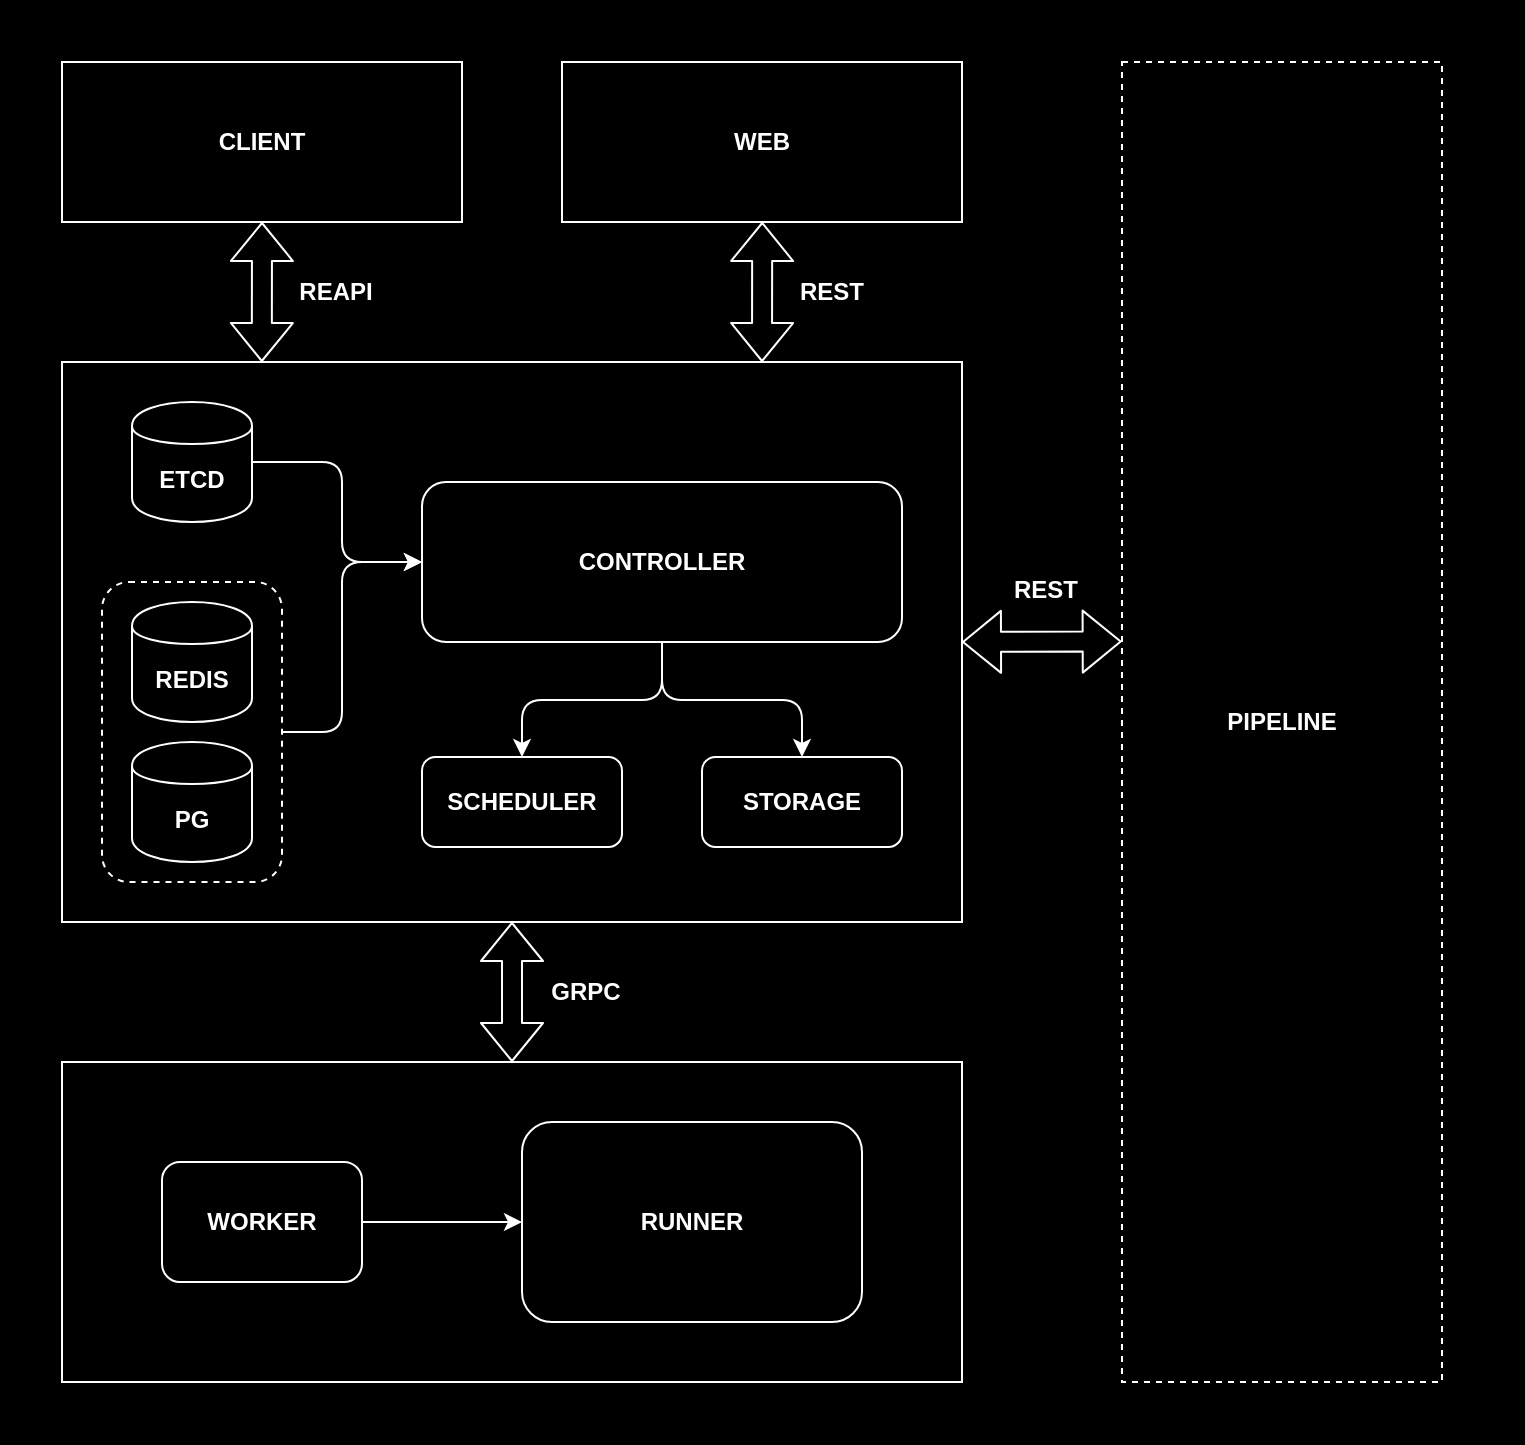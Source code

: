 <mxfile>
    <diagram id="6hGFLwfOUW9BJ-s0fimq" name="Page-1">
        <mxGraphModel dx="1374" dy="800" grid="1" gridSize="10" guides="1" tooltips="1" connect="1" arrows="1" fold="1" page="1" pageScale="1" pageWidth="827" pageHeight="1169" background="#000000" math="0" shadow="0">
            <root>
                <mxCell id="0"/>
                <mxCell id="1" parent="0"/>
                <mxCell id="63" value="" style="rounded=0;whiteSpace=wrap;html=1;fillColor=#000000;" parent="1" vertex="1">
                    <mxGeometry x="90" y="20" width="760" height="720" as="geometry"/>
                </mxCell>
                <mxCell id="27" value="" style="rounded=0;whiteSpace=wrap;html=1;strokeColor=#FFFFFF;fillColor=#000000;" parent="1" vertex="1">
                    <mxGeometry x="120" y="200" width="450" height="280" as="geometry"/>
                </mxCell>
                <mxCell id="22" value="" style="rounded=0;whiteSpace=wrap;html=1;fillColor=#000000;strokeColor=#FFFFFF;" parent="1" vertex="1">
                    <mxGeometry x="120" y="550" width="450" height="160" as="geometry"/>
                </mxCell>
                <mxCell id="7" value="&lt;b&gt;CONTROLLER&lt;/b&gt;" style="rounded=1;whiteSpace=wrap;html=1;fontColor=#FFFFFF;fillColor=#000000;strokeColor=#FFFFFF;" parent="1" vertex="1">
                    <mxGeometry x="300" y="260" width="240" height="80" as="geometry"/>
                </mxCell>
                <mxCell id="19" value="&lt;b&gt;WORKER&lt;/b&gt;" style="rounded=1;whiteSpace=wrap;html=1;fillColor=#000000;strokeColor=#FFFFFF;fontColor=#FFFFFF;" parent="1" vertex="1">
                    <mxGeometry x="170" y="600" width="100" height="60" as="geometry"/>
                </mxCell>
                <mxCell id="20" value="&lt;b&gt;RUNNER&lt;br&gt;&lt;/b&gt;" style="rounded=1;whiteSpace=wrap;html=1;fontColor=#FFFFFF;fillColor=#000000;strokeColor=#FFFFFF;" parent="1" vertex="1">
                    <mxGeometry x="350" y="580" width="170" height="100" as="geometry"/>
                </mxCell>
                <mxCell id="36" value="" style="edgeStyle=elbowEdgeStyle;elbow=horizontal;endArrow=classic;html=1;exitX=1;exitY=0.5;exitDx=0;exitDy=0;entryX=0;entryY=0.5;entryDx=0;entryDy=0;strokeColor=#FFFFFF;" parent="1" source="26" target="7" edge="1">
                    <mxGeometry width="50" height="50" relative="1" as="geometry">
                        <mxPoint x="260" y="250" as="sourcePoint"/>
                        <mxPoint x="310" y="200" as="targetPoint"/>
                        <Array as="points">
                            <mxPoint x="260" y="290"/>
                        </Array>
                    </mxGeometry>
                </mxCell>
                <mxCell id="37" value="&lt;b&gt;CLIENT&lt;br&gt;&lt;/b&gt;" style="rounded=0;whiteSpace=wrap;html=1;strokeColor=#FFFFFF;fillColor=#000000;fontColor=#FFFFFF;" parent="1" vertex="1">
                    <mxGeometry x="120" y="50" width="200" height="80" as="geometry"/>
                </mxCell>
                <mxCell id="39" value="" style="shape=flexArrow;endArrow=classic;startArrow=classic;html=1;exitX=0.222;exitY=0;exitDx=0;exitDy=0;entryX=0.5;entryY=1;entryDx=0;entryDy=0;exitPerimeter=0;strokeColor=#FFFFFF;" parent="1" source="27" target="37" edge="1">
                    <mxGeometry width="50" height="50" relative="1" as="geometry">
                        <mxPoint x="330" y="190" as="sourcePoint"/>
                        <mxPoint x="380" y="140" as="targetPoint"/>
                    </mxGeometry>
                </mxCell>
                <mxCell id="40" value="" style="shape=flexArrow;endArrow=classic;startArrow=classic;html=1;entryX=0.5;entryY=1;entryDx=0;entryDy=0;exitX=0.5;exitY=0;exitDx=0;exitDy=0;strokeColor=#FFFFFF;" parent="1" source="22" target="27" edge="1">
                    <mxGeometry width="50" height="50" relative="1" as="geometry">
                        <mxPoint x="340" y="552" as="sourcePoint"/>
                        <mxPoint x="340" y="480" as="targetPoint"/>
                    </mxGeometry>
                </mxCell>
                <mxCell id="42" value="&lt;b&gt;PIPELINE&lt;/b&gt;" style="rounded=0;whiteSpace=wrap;html=1;dashed=1;fillColor=#000000;strokeColor=#FFFFFF;fontColor=#FFFFFF;" parent="1" vertex="1">
                    <mxGeometry x="650" y="50" width="160" height="660" as="geometry"/>
                </mxCell>
                <mxCell id="43" value="" style="shape=flexArrow;endArrow=classic;startArrow=classic;html=1;exitX=1;exitY=0.5;exitDx=0;exitDy=0;entryX=-0.001;entryY=0.439;entryDx=0;entryDy=0;entryPerimeter=0;strokeColor=#FFFFFF;" parent="1" source="27" target="42" edge="1">
                    <mxGeometry width="50" height="50" relative="1" as="geometry">
                        <mxPoint x="610" y="320" as="sourcePoint"/>
                        <mxPoint x="660" y="339" as="targetPoint"/>
                    </mxGeometry>
                </mxCell>
                <mxCell id="44" value="&lt;b&gt;REAPI&lt;/b&gt;" style="text;html=1;strokeColor=none;fillColor=none;align=center;verticalAlign=middle;whiteSpace=wrap;rounded=0;fontColor=#FFFFFF;" parent="1" vertex="1">
                    <mxGeometry x="237" y="155" width="40" height="20" as="geometry"/>
                </mxCell>
                <mxCell id="46" value="&lt;b&gt;REST&lt;/b&gt;" style="text;html=1;strokeColor=none;fillColor=none;align=center;verticalAlign=middle;whiteSpace=wrap;rounded=0;fontColor=#FFFFFF;" parent="1" vertex="1">
                    <mxGeometry x="592" y="304" width="40" height="20" as="geometry"/>
                </mxCell>
                <mxCell id="47" value="&lt;b&gt;GRPC&lt;/b&gt;" style="text;html=1;strokeColor=none;fillColor=none;align=center;verticalAlign=middle;whiteSpace=wrap;rounded=0;fontColor=#FFFFFF;" parent="1" vertex="1">
                    <mxGeometry x="362" y="505" width="40" height="20" as="geometry"/>
                </mxCell>
                <mxCell id="50" value="" style="rounded=1;whiteSpace=wrap;html=1;dashed=1;fontColor=#FFFFFF;fillColor=#000000;strokeColor=#FFFFFF;" parent="1" vertex="1">
                    <mxGeometry x="140" y="310" width="90" height="150" as="geometry"/>
                </mxCell>
                <mxCell id="26" value="&lt;b&gt;ETCD&lt;/b&gt;" style="shape=cylinder;whiteSpace=wrap;html=1;boundedLbl=1;backgroundOutline=1;strokeColor=#FFFFFF;fillColor=#000000;fontColor=#FFFFFF;" parent="1" vertex="1">
                    <mxGeometry x="155" y="220" width="60" height="60" as="geometry"/>
                </mxCell>
                <mxCell id="31" value="&lt;font style=&quot;font-size: 12px&quot;&gt;&lt;b&gt;PG&lt;/b&gt;&lt;/font&gt;" style="shape=cylinder;whiteSpace=wrap;html=1;boundedLbl=1;backgroundOutline=1;fontColor=#FFFFFF;fillColor=#000000;strokeColor=#FFFFFF;" parent="1" vertex="1">
                    <mxGeometry x="155" y="390" width="60" height="60" as="geometry"/>
                </mxCell>
                <mxCell id="49" value="&lt;font style=&quot;font-size: 12px&quot;&gt;&lt;b&gt;REDIS&lt;/b&gt;&lt;/font&gt;" style="shape=cylinder;whiteSpace=wrap;html=1;boundedLbl=1;backgroundOutline=1;fillColor=#000000;strokeColor=#FFFFFF;fontColor=#FFFFFF;" parent="1" vertex="1">
                    <mxGeometry x="155" y="320" width="60" height="60" as="geometry"/>
                </mxCell>
                <mxCell id="51" value="" style="edgeStyle=elbowEdgeStyle;elbow=horizontal;endArrow=classic;html=1;exitX=1;exitY=0.5;exitDx=0;exitDy=0;entryX=0;entryY=0.5;entryDx=0;entryDy=0;strokeColor=#FFFFFF;" parent="1" source="50" target="7" edge="1">
                    <mxGeometry width="50" height="50" relative="1" as="geometry">
                        <mxPoint x="370" y="420" as="sourcePoint"/>
                        <mxPoint x="420" y="370" as="targetPoint"/>
                        <Array as="points">
                            <mxPoint x="260" y="360"/>
                        </Array>
                    </mxGeometry>
                </mxCell>
                <mxCell id="53" value="&lt;b&gt;WEB&lt;/b&gt;" style="rounded=0;whiteSpace=wrap;html=1;fontColor=#FFFFFF;fillColor=#000000;strokeColor=#FFFFFF;" parent="1" vertex="1">
                    <mxGeometry x="370" y="50" width="200" height="80" as="geometry"/>
                </mxCell>
                <mxCell id="54" value="" style="shape=flexArrow;endArrow=classic;startArrow=classic;html=1;exitX=0.222;exitY=0;exitDx=0;exitDy=0;entryX=0.5;entryY=1;entryDx=0;entryDy=0;exitPerimeter=0;strokeColor=#FFFFFF;" parent="1" edge="1">
                    <mxGeometry width="50" height="50" relative="1" as="geometry">
                        <mxPoint x="470.0" y="200" as="sourcePoint"/>
                        <mxPoint x="470.1" y="130" as="targetPoint"/>
                    </mxGeometry>
                </mxCell>
                <mxCell id="55" value="&lt;b&gt;REST&lt;/b&gt;" style="text;html=1;strokeColor=none;fillColor=none;align=center;verticalAlign=middle;whiteSpace=wrap;rounded=0;fontColor=#FFFFFF;" parent="1" vertex="1">
                    <mxGeometry x="485.1" y="155" width="40" height="20" as="geometry"/>
                </mxCell>
                <mxCell id="57" value="&lt;b&gt;SCHEDULER&lt;/b&gt;" style="rounded=1;whiteSpace=wrap;html=1;fillColor=#000000;strokeColor=#FFFFFF;fontColor=#FFFFFF;" parent="1" vertex="1">
                    <mxGeometry x="300" y="397.5" width="100" height="45" as="geometry"/>
                </mxCell>
                <mxCell id="58" value="&lt;b&gt;STORAGE&lt;/b&gt;" style="rounded=1;whiteSpace=wrap;html=1;fontColor=#FFFFFF;fillColor=#000000;strokeColor=#FFFFFF;" parent="1" vertex="1">
                    <mxGeometry x="440" y="397.5" width="100" height="45" as="geometry"/>
                </mxCell>
                <mxCell id="60" value="" style="edgeStyle=elbowEdgeStyle;elbow=vertical;endArrow=classic;html=1;exitX=0.5;exitY=1;exitDx=0;exitDy=0;entryX=0.5;entryY=0;entryDx=0;entryDy=0;strokeColor=#FFFFFF;" parent="1" source="7" target="57" edge="1">
                    <mxGeometry width="50" height="50" relative="1" as="geometry">
                        <mxPoint x="410" y="480" as="sourcePoint"/>
                        <mxPoint x="460" y="430" as="targetPoint"/>
                    </mxGeometry>
                </mxCell>
                <mxCell id="61" value="" style="edgeStyle=elbowEdgeStyle;elbow=vertical;endArrow=classic;html=1;exitX=0.5;exitY=1;exitDx=0;exitDy=0;entryX=0.5;entryY=0;entryDx=0;entryDy=0;strokeColor=#FFFFFF;" parent="1" source="7" target="58" edge="1">
                    <mxGeometry width="50" height="50" relative="1" as="geometry">
                        <mxPoint x="430" y="370" as="sourcePoint"/>
                        <mxPoint x="360" y="407.5" as="targetPoint"/>
                    </mxGeometry>
                </mxCell>
                <mxCell id="62" value="" style="endArrow=classic;html=1;exitX=1;exitY=0.5;exitDx=0;exitDy=0;entryX=0;entryY=0.5;entryDx=0;entryDy=0;strokeColor=#FFFFFF;" parent="1" source="19" target="20" edge="1">
                    <mxGeometry width="50" height="50" relative="1" as="geometry">
                        <mxPoint x="270" y="635" as="sourcePoint"/>
                        <mxPoint x="320" y="585" as="targetPoint"/>
                    </mxGeometry>
                </mxCell>
            </root>
        </mxGraphModel>
    </diagram>
</mxfile>